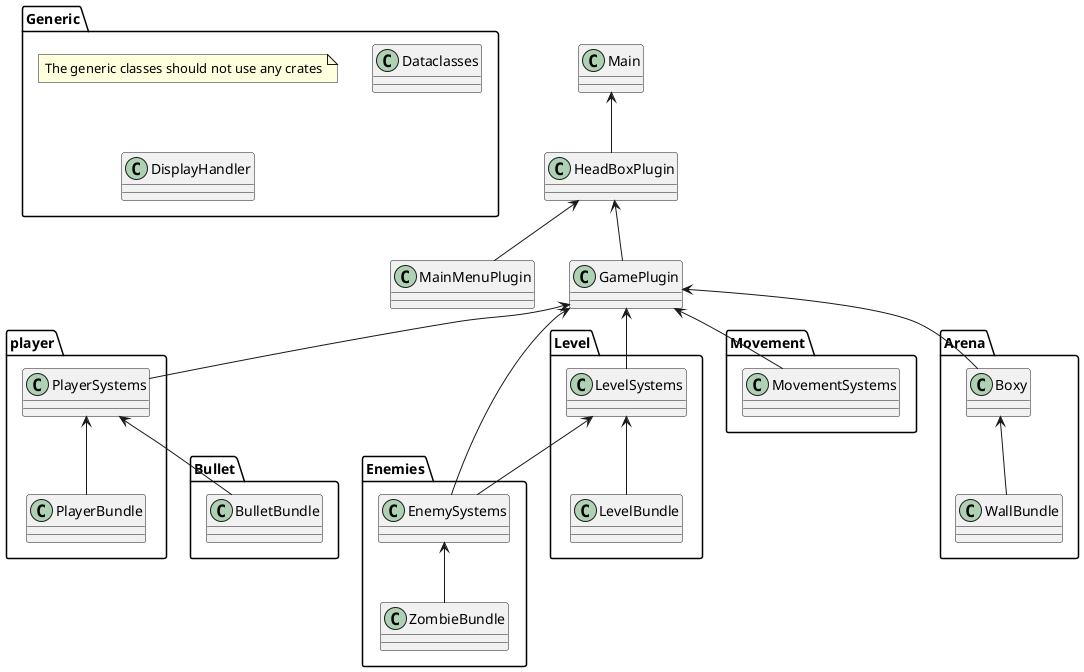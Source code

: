 @startuml
class Main
class HeadBoxPlugin
class MainMenuPlugin
class GamePlugin


package Generic {
    note "The generic classes should not use any crates" as N1
    class Dataclasses
    class DisplayHandler
}

package player {
    class PlayerSystems
    class PlayerBundle
}

package Bullet {
    class BulletBundle
}

package Enemies {
    class EnemySystems
    class ZombieBundle
}
package Movement {
    class MovementSystems
}
package Arena{
    class WallBundle
    class Boxy
}
package Level{
    class LevelBundle
    class LevelSystems
}


Main <-- HeadBoxPlugin

HeadBoxPlugin <-- MainMenuPlugin
HeadBoxPlugin <-- GamePlugin

GamePlugin <-- PlayerSystems
PlayerSystems <-- PlayerBundle


PlayerSystems <-- BulletBundle

GamePlugin <-- EnemySystems
EnemySystems <-- ZombieBundle

GamePlugin <-- MovementSystems

GamePlugin <-- Boxy
Boxy <-- WallBundle

GamePlugin <-- LevelSystems
LevelSystems <-- LevelBundle
LevelSystems <-- EnemySystems
@enduml